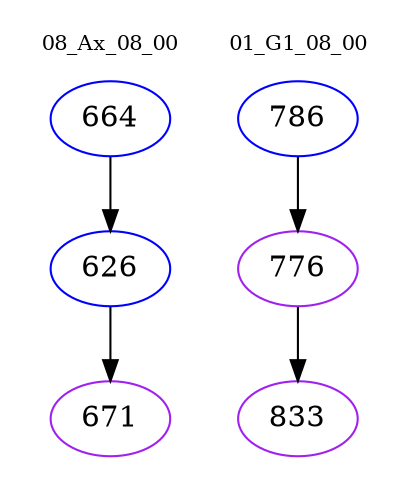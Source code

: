 digraph{
subgraph cluster_0 {
color = white
label = "08_Ax_08_00";
fontsize=10;
T0_664 [label="664", color="blue"]
T0_664 -> T0_626 [color="black"]
T0_626 [label="626", color="blue"]
T0_626 -> T0_671 [color="black"]
T0_671 [label="671", color="purple"]
}
subgraph cluster_1 {
color = white
label = "01_G1_08_00";
fontsize=10;
T1_786 [label="786", color="blue"]
T1_786 -> T1_776 [color="black"]
T1_776 [label="776", color="purple"]
T1_776 -> T1_833 [color="black"]
T1_833 [label="833", color="purple"]
}
}
